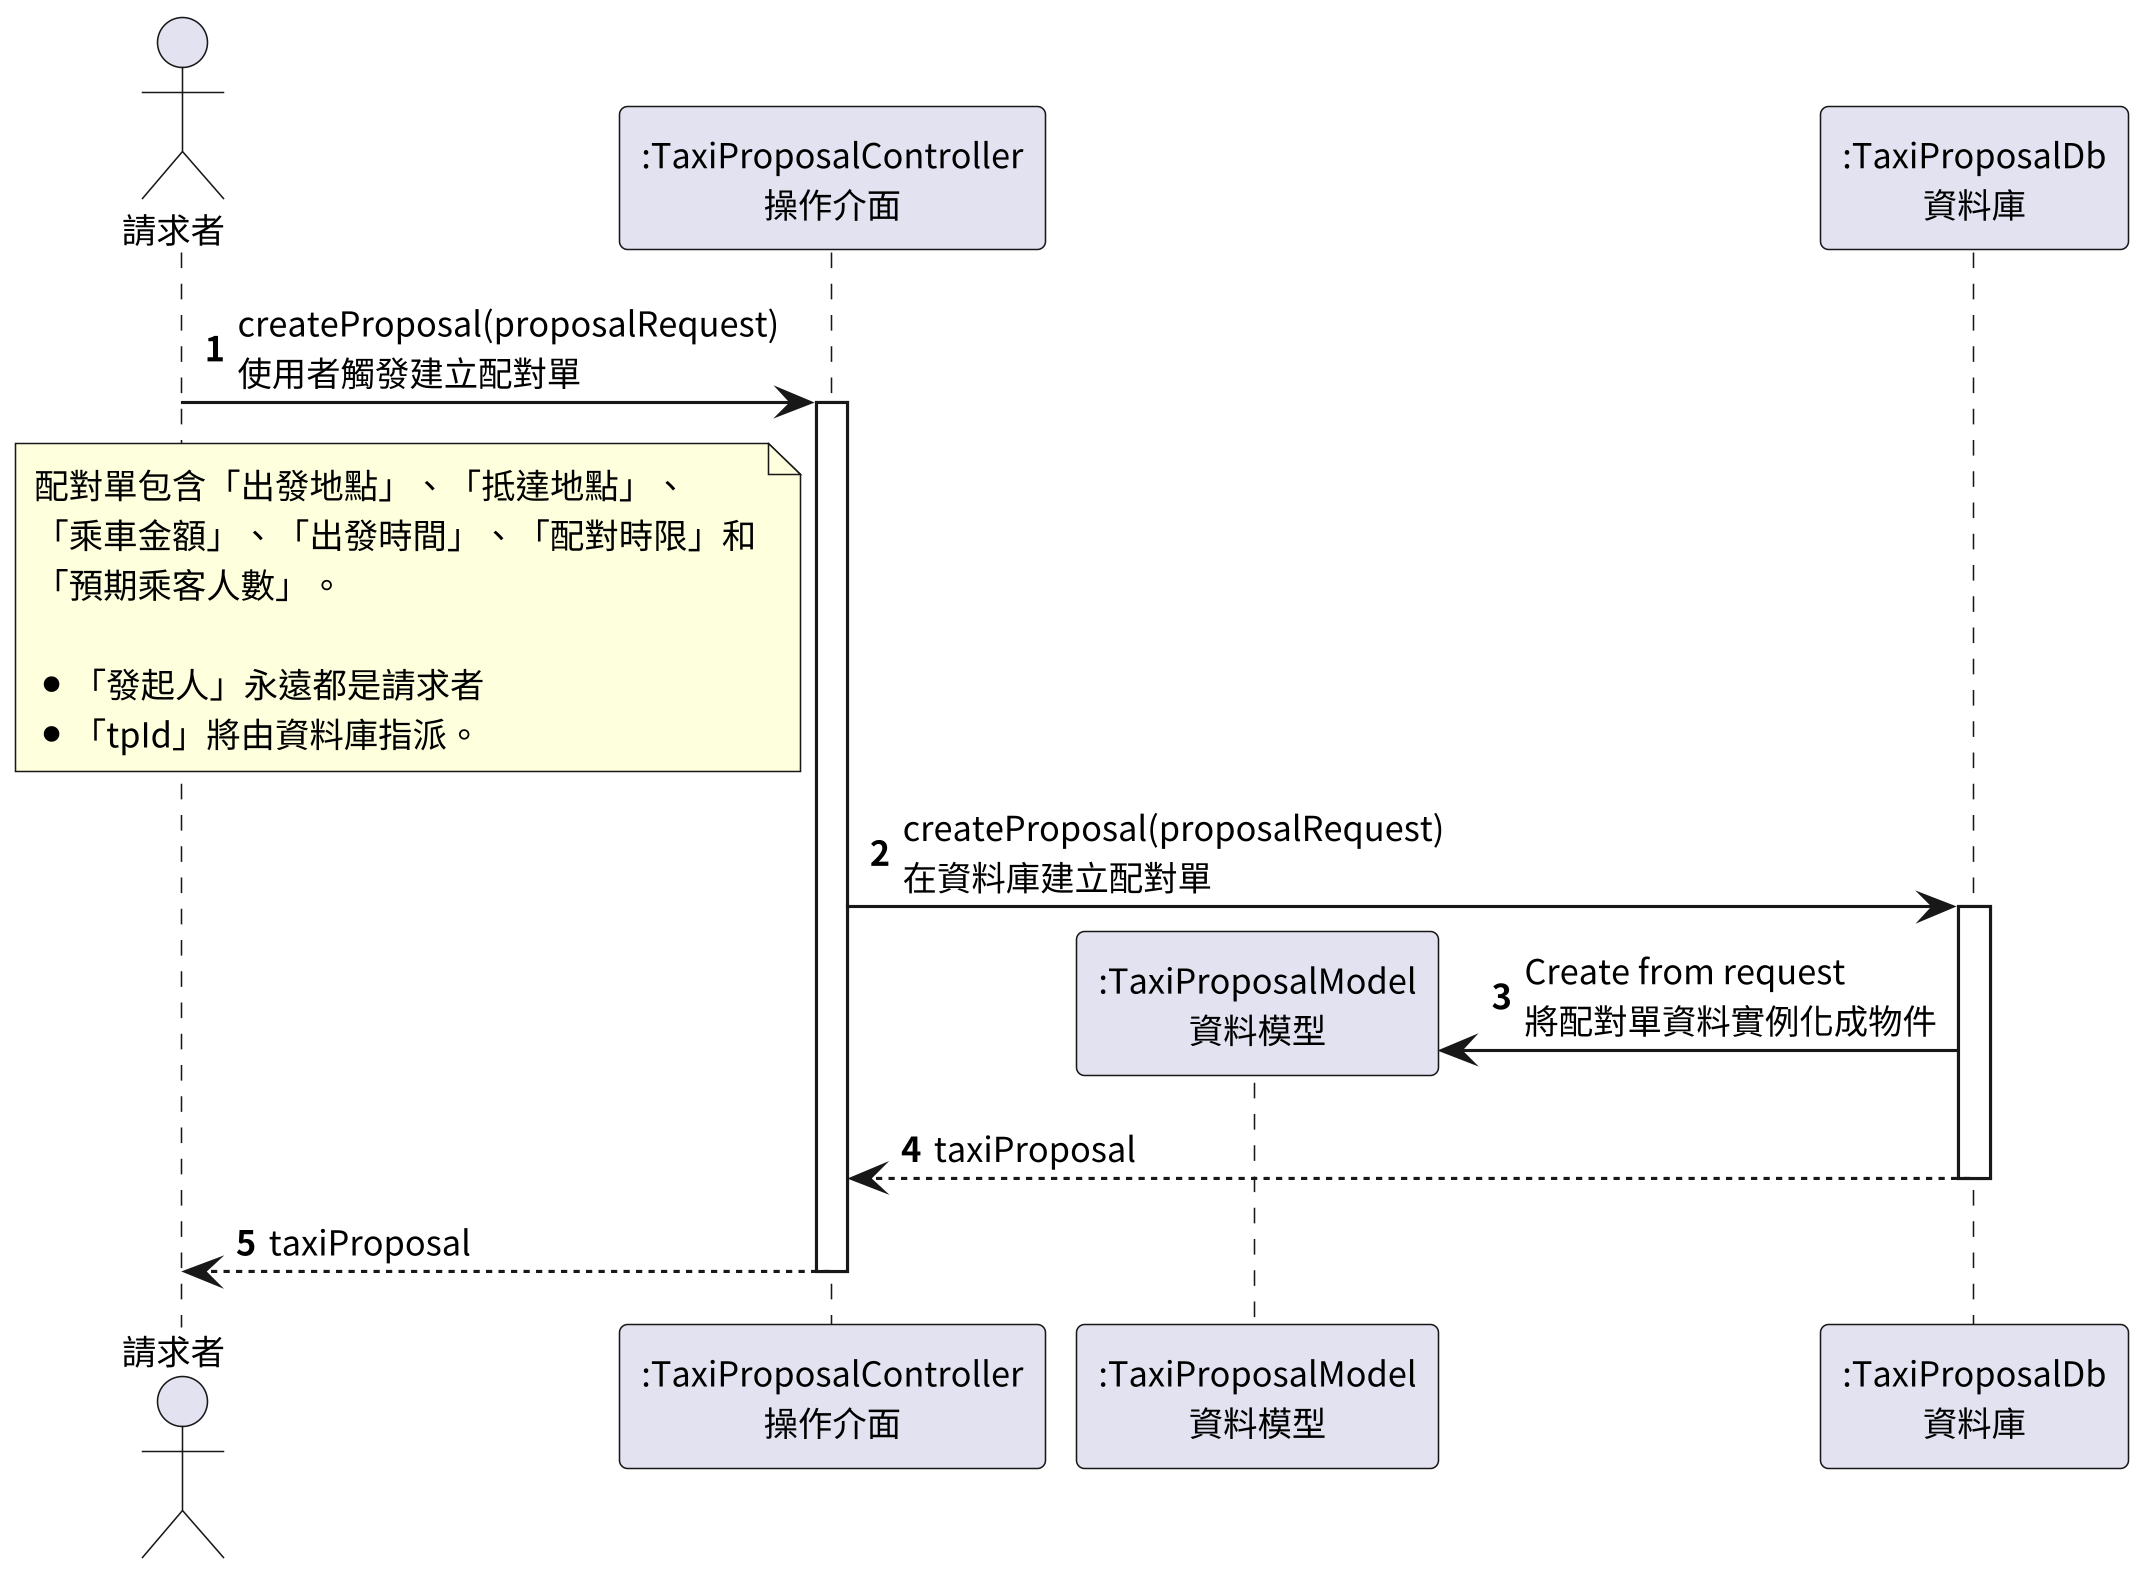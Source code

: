 @startuml TaxiProposalConstruct

autonumber
skinparam dpi 300
skinparam linetype ortho
skinparam defaultFontSize 11
skinparam defaultFontName "Noto Sans CJK TC"

actor Requester as "請求者"
participant TaxiProposalController as ":TaxiProposalController\n操作介面"
participant TaxiProposalModel as ":TaxiProposalModel\n資料模型"
participant TaxiProposalDb as ":TaxiProposalDb\n資料庫"

Requester -> TaxiProposalController ++ : createProposal(proposalRequest)\n使用者觸發建立配對單
note left of TaxiProposalController
    配對單包含「出發地點」、「抵達地點」、
    「乘車金額」、「出發時間」、「配對時限」和
    「預期乘客人數」。

    * 「發起人」永遠都是請求者
    * 「tpId」將由資料庫指派。
end note

TaxiProposalController -> TaxiProposalDb ++: createProposal(proposalRequest)\n在資料庫建立配對單
TaxiProposalDb -> TaxiProposalModel **: Create from request\n將配對單資料實例化成物件
return taxiProposal

return taxiProposal
@enduml TaxiProposal


@startuml TaxiProposalWaitForPairing

autonumber
skinparam dpi 300
skinparam linetype ortho
skinparam defaultFontSize 11
skinparam defaultFontName "Noto Sans CJK TC"

actor Requester as "請求者"
participant TaxiProposalController as ":TaxiProposalController\n操作介面"
participant TaxiProposalDb as ":TaxiProposalDb\n資料庫"

Requester -> TaxiProposalController ++: getStatus(tpId)\n取得配對單的狀態

TaxiProposalController -> TaxiProposalDb ++: findProposal(tpId)\n在資料庫尋找配對單

break 沒有這個 ID 的配對單
    autonumber stop
    TaxiProposalController <-- TaxiProposalDb: null\n回傳空值
    Requester <-- TaxiProposalController: null\n回傳空值
end

autonumber resume

create participant TaxiProposalModel as ":TaxiProposalModel\n資料模型"
TaxiProposalDb --> TaxiProposalModel: Create from request\n將配對單資料實例化成物件
return taxiProposalModel

TaxiProposalController -> TaxiProposalModel ++: getStatus()\n取得配對單物件的狀態

alt this.finished == true 完成配對
    TaxiProposalController <-- TaxiProposalModel: status: TaxiProposalStatus.Finished 配對單完成
else this.passengers.count() >= this.expectedPassengers 人數到齊
    TaxiProposalController <-- TaxiProposalModel: status: TaxiProposalStatus.Matched 配對成功
else this.pairBefore < now || this.departAt < now 配對或出發時間到
    TaxiProposalController <-- TaxiProposalModel: status: TaxiProposalStatus.Unmatched 配對失敗
else 時間還沒到，人還沒到齊
    TaxiProposalController <-- TaxiProposalModel --: status: TaxiProposalStatus.Waiting 等待配對
end

return status

@enduml TaxiProposalWaitForPairing

@startuml TaxiProposalGetFailReason

autonumber
skinparam dpi 300
skinparam linetype ortho
skinparam defaultFontSize 11
skinparam defaultFontName "Noto Sans CJK TC"

actor Requester as "請求者"
participant TaxiProposalController as ":TaxiProposalController\n操作介面"
participant TaxiProposalDb as ":TaxiProposalDb\n資料庫"

Requester -> TaxiProposalController ++: getFailReason(tpId)\n取得配對失敗原因

TaxiProposalController -> TaxiProposalDb ++: findProposal(tpId)\n在資料庫尋找配對單

break 沒有這個 ID 的配對單
    autonumber stop
    TaxiProposalController <-- TaxiProposalDb: null\n回傳空值
    Requester <-- TaxiProposalController: ""\n回傳空白字串
end

autonumber resume

create participant TaxiProposalModel as ":TaxiProposalModel\n資料模型"
TaxiProposalDb --> TaxiProposalModel: Create from query result\n將配對單資料實例化成物件
return taxiProposalModel

TaxiProposalController -> TaxiProposalModel ++: getFailReason()\n取得配對失敗原因

alt this.finished == true 完成配對
    TaxiProposalController <-- TaxiProposalModel: ""\n回傳空白字串
else this.passengers.count() >= this.expectedPassengers 人數到齊
    TaxiProposalController <-- TaxiProposalModel: ""PAIR_FULL""\n回傳人數已滿
else this.pairBefore < now || this.departAt < now 配對或出發時間到
    TaxiProposalController <-- TaxiProposalModel: ""PAIR_EXPIRED""\n回傳配對時間已過
else 時間還沒到，人還沒到齊
    TaxiProposalController <-- TaxiProposalModel --: ""\n回傳空白字串
end

return reason

@enduml TaxiProposalGetFailReason

@startuml TaxiProposalFinish

autonumber
skinparam dpi 300
skinparam linetype ortho
skinparam defaultFontSize 11
skinparam defaultFontName "Noto Sans CJK TC"

actor Requester as "請求者"
participant TaxiProposalController as ":TaxiProposalController\n操作介面"
participant TaxiProposalDb as ":TaxiProposalDb\n資料庫"

Requester -> TaxiProposalController ++: finish(tpId)\n完成配對

TaxiProposalController -> TaxiProposalDb ++: updateProposal(tpId, finish=true)\n在資料庫更新配對單，將 finish 設為 true

break 沒有這個 ID 的配對單
    autonumber stop
    TaxiProposalController <-- TaxiProposalDb: NO_SUCH_PROPOSAL\n沒有這個配對單
    Requester <-- TaxiProposalController: NO_SUCH_PROPOSAL\n沒有這個配對單
end

autonumber resume
return OK
return OK


@enduml TaxiProposalFinish

@startuml RecordListRecords

autonumber
skinparam dpi 300
skinparam linetype ortho
skinparam defaultFontSize 11
skinparam defaultFontName "Noto Sans CJK TC"

actor Requester as "請求者"
participant RecordController as ":RecordController\n預約紀錄介面"
participant RecordDb as ":RecordDb\n預約紀錄資料庫"

Requester -> RecordController ++: listRecords(studentId)\n列出學生的所有預約紀錄
RecordController -> RecordDb ++: listStudentRecords(studentId)\n在資料庫尋找學生的所有預約紀錄

break 沒有預約記錄
    autonumber stop
    RecordController <-- RecordDb: ""[]"" 空陣列
    Requester <-- RecordController: ""[]"" 空陣列
end

autonumber resume
loop 資料庫回傳的每一行
create participant RecordModel as ":RecordModel\n預約紀錄模型"
RecordDb --> RecordModel **: Create from query result\n將預約紀錄資料實例化成物件
end

return recordModels\n所有預約紀錄
return recordModels\n所有預約紀錄

@enduml

@startuml BusInformationRetrieve

autonumber
skinparam dpi 300
skinparam linetype ortho
skinparam defaultFontSize 11
skinparam defaultFontName "Noto Sans CJK TC"

actor Requester as "請求者"
participant BusInformationController as ":BusInformationController\n校車資訊介面"
participant BusInformationDb as ":BusInformationDb\n校車資訊資料庫"

Requester -> BusInformationController ++: retrieveBusInformation(busId)\n取得校車資訊
BusInformationController -> BusInformationDb++: findBus(busId)\n在資料庫尋找指定 ID 的校車

break 沒有這個 ID 的校車
    autonumber stop
    BusInformationController <-- BusInformationDb: null 空值
    Requester <-- BusInformationController: null 空值
end

autonumber resume
create participant BusInformationModel as ":BusInformationModel"
BusInformationDb --> BusInformationModel: Create BusInformationModel\n將校車資訊資料實例化成物件
return busInformationModel 校車資訊

return busInformationModel 校車資訊

@enduml
